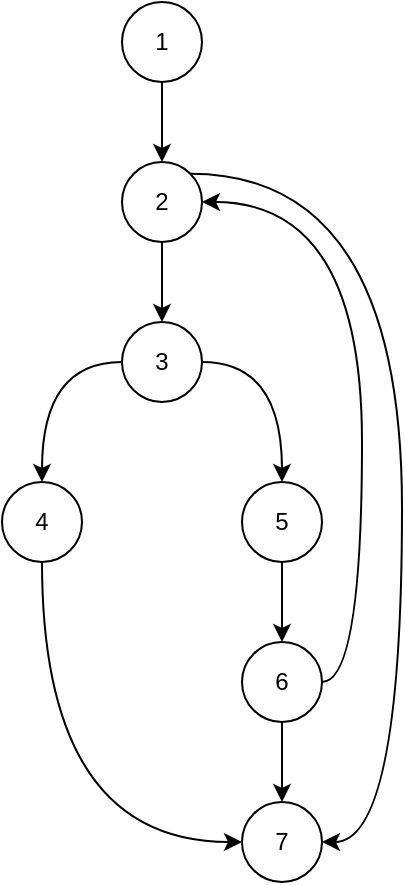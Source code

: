 <mxfile version="14.6.10" type="device"><diagram id="pesQervzI0ZVLQiiPvgg" name="Page-1"><mxGraphModel dx="580" dy="652" grid="1" gridSize="10" guides="1" tooltips="1" connect="1" arrows="1" fold="1" page="1" pageScale="1" pageWidth="827" pageHeight="1169" math="0" shadow="0"><root><mxCell id="0"/><mxCell id="1" parent="0"/><mxCell id="QFXCkEklPO_N3Wp-FkYg-17" style="edgeStyle=orthogonalEdgeStyle;rounded=0;orthogonalLoop=1;jettySize=auto;html=1;entryX=0.5;entryY=0;entryDx=0;entryDy=0;" edge="1" parent="1" source="QFXCkEklPO_N3Wp-FkYg-1" target="QFXCkEklPO_N3Wp-FkYg-9"><mxGeometry relative="1" as="geometry"/></mxCell><mxCell id="QFXCkEklPO_N3Wp-FkYg-35" style="edgeStyle=orthogonalEdgeStyle;orthogonalLoop=1;jettySize=auto;html=1;entryX=1;entryY=0.5;entryDx=0;entryDy=0;curved=1;exitX=1;exitY=0;exitDx=0;exitDy=0;" edge="1" parent="1" source="QFXCkEklPO_N3Wp-FkYg-9" target="QFXCkEklPO_N3Wp-FkYg-14"><mxGeometry relative="1" as="geometry"><Array as="points"><mxPoint x="420" y="126"/><mxPoint x="420" y="460"/></Array></mxGeometry></mxCell><mxCell id="QFXCkEklPO_N3Wp-FkYg-1" value="1" style="ellipse;whiteSpace=wrap;html=1;aspect=fixed;" vertex="1" parent="1"><mxGeometry x="280" y="40" width="40" height="40" as="geometry"/></mxCell><mxCell id="QFXCkEklPO_N3Wp-FkYg-31" style="edgeStyle=orthogonalEdgeStyle;rounded=0;orthogonalLoop=1;jettySize=auto;html=1;entryX=0.5;entryY=0;entryDx=0;entryDy=0;" edge="1" parent="1" source="QFXCkEklPO_N3Wp-FkYg-9" target="QFXCkEklPO_N3Wp-FkYg-10"><mxGeometry relative="1" as="geometry"/></mxCell><mxCell id="QFXCkEklPO_N3Wp-FkYg-9" value="2" style="ellipse;whiteSpace=wrap;html=1;aspect=fixed;" vertex="1" parent="1"><mxGeometry x="280" y="120" width="40" height="40" as="geometry"/></mxCell><mxCell id="QFXCkEklPO_N3Wp-FkYg-29" style="edgeStyle=orthogonalEdgeStyle;orthogonalLoop=1;jettySize=auto;html=1;entryX=0.5;entryY=0;entryDx=0;entryDy=0;curved=1;" edge="1" parent="1" source="QFXCkEklPO_N3Wp-FkYg-10" target="QFXCkEklPO_N3Wp-FkYg-11"><mxGeometry relative="1" as="geometry"/></mxCell><mxCell id="QFXCkEklPO_N3Wp-FkYg-30" style="edgeStyle=orthogonalEdgeStyle;orthogonalLoop=1;jettySize=auto;html=1;exitX=1;exitY=0.5;exitDx=0;exitDy=0;entryX=0.5;entryY=0;entryDx=0;entryDy=0;curved=1;" edge="1" parent="1" source="QFXCkEklPO_N3Wp-FkYg-10" target="QFXCkEklPO_N3Wp-FkYg-12"><mxGeometry relative="1" as="geometry"/></mxCell><mxCell id="QFXCkEklPO_N3Wp-FkYg-10" value="3" style="ellipse;whiteSpace=wrap;html=1;aspect=fixed;" vertex="1" parent="1"><mxGeometry x="280" y="200" width="40" height="40" as="geometry"/></mxCell><mxCell id="QFXCkEklPO_N3Wp-FkYg-36" style="edgeStyle=orthogonalEdgeStyle;curved=1;orthogonalLoop=1;jettySize=auto;html=1;entryX=0;entryY=0.5;entryDx=0;entryDy=0;strokeColor=#000000;exitX=0.5;exitY=1;exitDx=0;exitDy=0;" edge="1" parent="1" source="QFXCkEklPO_N3Wp-FkYg-11" target="QFXCkEklPO_N3Wp-FkYg-14"><mxGeometry relative="1" as="geometry"/></mxCell><mxCell id="QFXCkEklPO_N3Wp-FkYg-11" value="4" style="ellipse;whiteSpace=wrap;html=1;aspect=fixed;" vertex="1" parent="1"><mxGeometry x="220" y="280" width="40" height="40" as="geometry"/></mxCell><mxCell id="QFXCkEklPO_N3Wp-FkYg-32" style="edgeStyle=orthogonalEdgeStyle;rounded=0;orthogonalLoop=1;jettySize=auto;html=1;entryX=0.5;entryY=0;entryDx=0;entryDy=0;" edge="1" parent="1" source="QFXCkEklPO_N3Wp-FkYg-12" target="QFXCkEklPO_N3Wp-FkYg-13"><mxGeometry relative="1" as="geometry"/></mxCell><mxCell id="QFXCkEklPO_N3Wp-FkYg-12" value="5" style="ellipse;whiteSpace=wrap;html=1;aspect=fixed;" vertex="1" parent="1"><mxGeometry x="340" y="280" width="40" height="40" as="geometry"/></mxCell><mxCell id="QFXCkEklPO_N3Wp-FkYg-33" style="edgeStyle=orthogonalEdgeStyle;rounded=0;orthogonalLoop=1;jettySize=auto;html=1;entryX=0.5;entryY=0;entryDx=0;entryDy=0;" edge="1" parent="1" source="QFXCkEklPO_N3Wp-FkYg-13" target="QFXCkEklPO_N3Wp-FkYg-14"><mxGeometry relative="1" as="geometry"><mxPoint x="360" y="430" as="targetPoint"/></mxGeometry></mxCell><mxCell id="QFXCkEklPO_N3Wp-FkYg-34" style="edgeStyle=orthogonalEdgeStyle;orthogonalLoop=1;jettySize=auto;html=1;entryX=1;entryY=0.5;entryDx=0;entryDy=0;curved=1;" edge="1" parent="1" source="QFXCkEklPO_N3Wp-FkYg-13" target="QFXCkEklPO_N3Wp-FkYg-9"><mxGeometry relative="1" as="geometry"><Array as="points"><mxPoint x="400" y="380"/><mxPoint x="400" y="140"/></Array></mxGeometry></mxCell><mxCell id="QFXCkEklPO_N3Wp-FkYg-13" value="6" style="ellipse;whiteSpace=wrap;html=1;aspect=fixed;" vertex="1" parent="1"><mxGeometry x="340" y="360" width="40" height="40" as="geometry"/></mxCell><mxCell id="QFXCkEklPO_N3Wp-FkYg-14" value="7" style="ellipse;whiteSpace=wrap;html=1;aspect=fixed;" vertex="1" parent="1"><mxGeometry x="340" y="440" width="40" height="40" as="geometry"/></mxCell></root></mxGraphModel></diagram></mxfile>